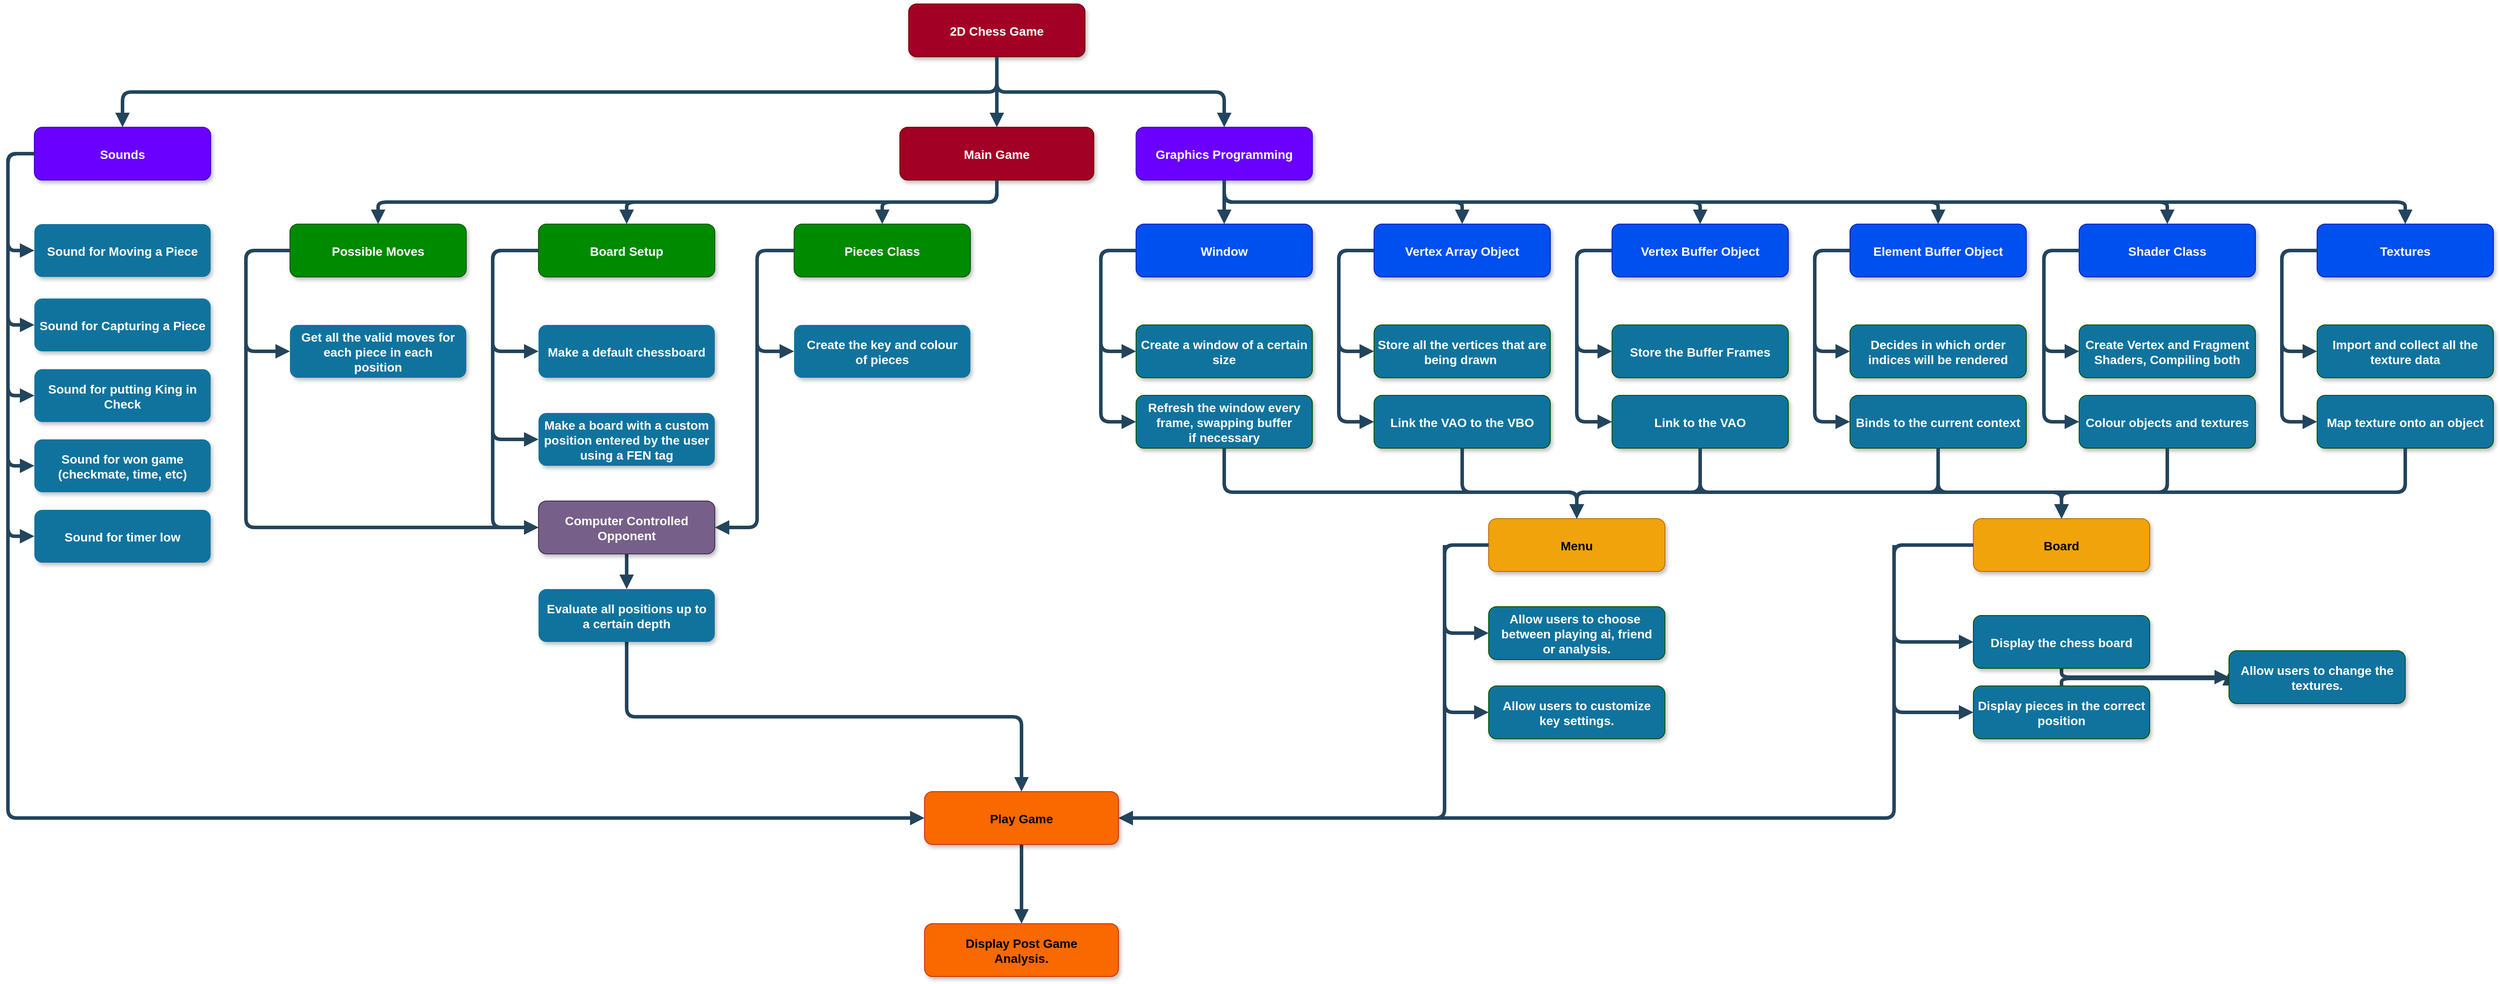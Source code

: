 <mxfile version="16.6.4" type="device"><diagram name="Page-1" id="97916047-d0de-89f5-080d-49f4d83e522f"><mxGraphModel dx="5308.5" dy="1905" grid="1" gridSize="10" guides="1" tooltips="1" connect="1" arrows="1" fold="1" page="1" pageScale="1.5" pageWidth="1169" pageHeight="827" background="none" math="0" shadow="0"><root><mxCell id="0"/><mxCell id="1" parent="0"/><mxCell id="rPbIhleCpRq6x4Zm1Joe-149" style="edgeStyle=elbowEdgeStyle;shape=connector;rounded=1;orthogonalLoop=1;jettySize=auto;elbow=vertical;html=1;entryX=0.5;entryY=0;entryDx=0;entryDy=0;labelBackgroundColor=default;fontFamily=Helvetica;fontSize=11;fontColor=default;endArrow=block;endFill=1;strokeColor=#23445D;strokeWidth=4;" edge="1" parent="1" source="2" target="rPbIhleCpRq6x4Zm1Joe-148"><mxGeometry relative="1" as="geometry"/></mxCell><mxCell id="2" value="2D Chess Game" style="rounded=1;fillColor=#a20025;strokeColor=#6F0000;shadow=1;fontStyle=1;fontSize=14;fontColor=#ffffff;" parent="1" vertex="1"><mxGeometry x="672" y="205.5" width="200" height="60" as="geometry"/></mxCell><mxCell id="3" value="Main Game" style="rounded=1;fillColor=#a20025;strokeColor=#6F0000;shadow=1;fontStyle=1;fontColor=#ffffff;fontSize=14;" parent="1" vertex="1"><mxGeometry x="662" y="345.5" width="220" height="60" as="geometry"/></mxCell><mxCell id="rPbIhleCpRq6x4Zm1Joe-143" style="edgeStyle=elbowEdgeStyle;shape=connector;rounded=1;orthogonalLoop=1;jettySize=auto;elbow=vertical;html=1;entryX=0;entryY=0.5;entryDx=0;entryDy=0;labelBackgroundColor=default;fontFamily=Helvetica;fontSize=11;fontColor=default;endArrow=block;endFill=1;strokeColor=#23445D;strokeWidth=4;" edge="1" parent="1" source="4" target="rPbIhleCpRq6x4Zm1Joe-142"><mxGeometry relative="1" as="geometry"><Array as="points"><mxPoint x="200" y="650"/></Array></mxGeometry></mxCell><mxCell id="4" value="Board Setup" style="rounded=1;fillColor=#008a00;strokeColor=#005700;shadow=1;fontStyle=1;fontColor=#ffffff;fontSize=14;" parent="1" vertex="1"><mxGeometry x="252" y="455.5" width="200" height="60" as="geometry"/></mxCell><mxCell id="5" value="Pieces Class" style="rounded=1;fillColor=#008a00;strokeColor=#005700;shadow=1;fontStyle=1;fontColor=#ffffff;fontSize=14;" parent="1" vertex="1"><mxGeometry x="542" y="455.5" width="200" height="60" as="geometry"/></mxCell><mxCell id="rPbIhleCpRq6x4Zm1Joe-144" style="edgeStyle=elbowEdgeStyle;shape=connector;rounded=1;orthogonalLoop=1;jettySize=auto;elbow=vertical;html=1;entryX=0;entryY=0.5;entryDx=0;entryDy=0;labelBackgroundColor=default;fontFamily=Helvetica;fontSize=11;fontColor=default;endArrow=block;endFill=1;strokeColor=#23445D;strokeWidth=4;" edge="1" parent="1" source="6" target="rPbIhleCpRq6x4Zm1Joe-142"><mxGeometry relative="1" as="geometry"><Array as="points"><mxPoint x="-80" y="658"/></Array></mxGeometry></mxCell><mxCell id="6" value="Possible Moves" style="rounded=1;fillColor=#008a00;strokeColor=#005700;shadow=1;fontStyle=1;fontColor=#ffffff;fontSize=14;" parent="1" vertex="1"><mxGeometry x="-30" y="455.5" width="200" height="60" as="geometry"/></mxCell><mxCell id="29" value="" style="edgeStyle=elbowEdgeStyle;elbow=vertical;strokeWidth=4;endArrow=block;endFill=1;fontStyle=1;strokeColor=#23445D;" parent="1" source="2" target="3" edge="1"><mxGeometry x="22" y="165.5" width="100" height="100" as="geometry"><mxPoint x="22" y="265.5" as="sourcePoint"/><mxPoint x="122" y="165.5" as="targetPoint"/></mxGeometry></mxCell><mxCell id="30" value="" style="edgeStyle=elbowEdgeStyle;elbow=vertical;strokeWidth=4;endArrow=block;endFill=1;fontStyle=1;strokeColor=#23445D;" parent="1" source="3" target="5" edge="1"><mxGeometry x="22" y="165.5" width="100" height="100" as="geometry"><mxPoint x="22" y="265.5" as="sourcePoint"/><mxPoint x="122" y="165.5" as="targetPoint"/></mxGeometry></mxCell><mxCell id="31" value="" style="edgeStyle=elbowEdgeStyle;elbow=vertical;strokeWidth=4;endArrow=block;endFill=1;fontStyle=1;strokeColor=#23445D;" parent="1" source="3" target="4" edge="1"><mxGeometry x="22" y="165.5" width="100" height="100" as="geometry"><mxPoint x="22" y="265.5" as="sourcePoint"/><mxPoint x="122" y="165.5" as="targetPoint"/></mxGeometry></mxCell><mxCell id="32" value="" style="edgeStyle=elbowEdgeStyle;elbow=vertical;strokeWidth=4;endArrow=block;endFill=1;fontStyle=1;strokeColor=#23445D;" parent="1" source="3" target="6" edge="1"><mxGeometry x="22" y="165.5" width="100" height="100" as="geometry"><mxPoint x="22" y="265.5" as="sourcePoint"/><mxPoint x="122" y="165.5" as="targetPoint"/></mxGeometry></mxCell><mxCell id="rPbIhleCpRq6x4Zm1Joe-61" value="Make a default chessboard" style="rounded=1;fillColor=#10739E;strokeColor=none;shadow=1;gradientColor=none;fontStyle=1;fontColor=#FFFFFF;fontSize=14;" vertex="1" parent="1"><mxGeometry x="252" y="570" width="200" height="60" as="geometry"/></mxCell><mxCell id="rPbIhleCpRq6x4Zm1Joe-62" value="" style="edgeStyle=elbowEdgeStyle;elbow=vertical;strokeWidth=4;endArrow=block;endFill=1;fontStyle=1;strokeColor=#23445D;exitX=0;exitY=0.5;exitDx=0;exitDy=0;entryX=0;entryY=0.5;entryDx=0;entryDy=0;" edge="1" parent="1" source="4" target="rPbIhleCpRq6x4Zm1Joe-61"><mxGeometry x="-18" y="175.5" width="100" height="100" as="geometry"><mxPoint x="262" y="495.5" as="sourcePoint"/><mxPoint x="262" y="620" as="targetPoint"/><Array as="points"><mxPoint x="200" y="582.5"/></Array></mxGeometry></mxCell><mxCell id="rPbIhleCpRq6x4Zm1Joe-63" value="Make a board with a custom&#10;position entered by the user&#10;using a FEN tag" style="rounded=1;fillColor=#10739E;strokeColor=none;shadow=1;gradientColor=none;fontStyle=1;fontColor=#FFFFFF;fontSize=14;" vertex="1" parent="1"><mxGeometry x="252" y="670" width="200" height="60" as="geometry"/></mxCell><mxCell id="rPbIhleCpRq6x4Zm1Joe-65" value="" style="edgeStyle=elbowEdgeStyle;elbow=vertical;strokeWidth=4;endArrow=block;endFill=1;fontStyle=1;strokeColor=#23445D;exitX=0;exitY=0.5;exitDx=0;exitDy=0;entryX=0;entryY=0.5;entryDx=0;entryDy=0;" edge="1" parent="1" source="4" target="rPbIhleCpRq6x4Zm1Joe-63"><mxGeometry x="-230" y="260" width="100" height="100" as="geometry"><mxPoint x="40" y="570" as="sourcePoint"/><mxPoint x="40" y="774.5" as="targetPoint"/><Array as="points"><mxPoint x="200" y="632.5"/></Array></mxGeometry></mxCell><mxCell id="rPbIhleCpRq6x4Zm1Joe-66" value="Create the key and colour&#10;of pieces" style="rounded=1;fillColor=#10739E;strokeColor=none;shadow=1;gradientColor=none;fontStyle=1;fontColor=#FFFFFF;fontSize=14;" vertex="1" parent="1"><mxGeometry x="542" y="570" width="200" height="60" as="geometry"/></mxCell><mxCell id="rPbIhleCpRq6x4Zm1Joe-67" value="" style="edgeStyle=elbowEdgeStyle;elbow=vertical;strokeWidth=4;endArrow=block;endFill=1;fontStyle=1;strokeColor=#23445D;exitX=0;exitY=0.5;exitDx=0;exitDy=0;entryX=0;entryY=0.5;entryDx=0;entryDy=0;" edge="1" parent="1" source="5" target="rPbIhleCpRq6x4Zm1Joe-66"><mxGeometry x="-170" y="270" width="100" height="100" as="geometry"><mxPoint x="312" y="495.5" as="sourcePoint"/><mxPoint x="312" y="770" as="targetPoint"/><Array as="points"><mxPoint x="500" y="530"/></Array></mxGeometry></mxCell><mxCell id="rPbIhleCpRq6x4Zm1Joe-70" value="Get all the valid moves for&#10;each piece in each&#10;position" style="rounded=1;fillColor=#10739E;strokeColor=none;shadow=1;gradientColor=none;fontStyle=1;fontColor=#FFFFFF;fontSize=14;" vertex="1" parent="1"><mxGeometry x="-30" y="570" width="200" height="60" as="geometry"/></mxCell><mxCell id="rPbIhleCpRq6x4Zm1Joe-71" value="" style="edgeStyle=elbowEdgeStyle;elbow=vertical;strokeWidth=4;endArrow=block;endFill=1;fontStyle=1;strokeColor=#23445D;exitX=0;exitY=0.5;exitDx=0;exitDy=0;entryX=0;entryY=0.5;entryDx=0;entryDy=0;" edge="1" parent="1" source="6" target="rPbIhleCpRq6x4Zm1Joe-70"><mxGeometry x="-220" y="270" width="100" height="100" as="geometry"><mxPoint x="262" y="495.5" as="sourcePoint"/><mxPoint x="262" y="770" as="targetPoint"/><Array as="points"><mxPoint x="-80" y="540"/></Array></mxGeometry></mxCell><mxCell id="rPbIhleCpRq6x4Zm1Joe-75" value="Graphics Programming" style="rounded=1;fillColor=#6a00ff;strokeColor=#3700CC;shadow=1;fontStyle=1;fontColor=#ffffff;fontSize=14;" vertex="1" parent="1"><mxGeometry x="930" y="345.5" width="200" height="60" as="geometry"/></mxCell><mxCell id="rPbIhleCpRq6x4Zm1Joe-76" value="" style="edgeStyle=elbowEdgeStyle;elbow=vertical;strokeWidth=4;endArrow=block;endFill=1;fontStyle=1;strokeColor=#23445D;exitX=0.5;exitY=1;exitDx=0;exitDy=0;entryX=0.5;entryY=0;entryDx=0;entryDy=0;" edge="1" parent="1" source="2" target="rPbIhleCpRq6x4Zm1Joe-75"><mxGeometry x="32" y="175.5" width="100" height="100" as="geometry"><mxPoint x="770" y="270" as="sourcePoint"/><mxPoint x="782" y="355.5" as="targetPoint"/></mxGeometry></mxCell><mxCell id="rPbIhleCpRq6x4Zm1Joe-78" value="Window" style="rounded=1;fillColor=#0050ef;strokeColor=#001DBC;shadow=1;fontStyle=1;fontColor=#ffffff;fontSize=14;" vertex="1" parent="1"><mxGeometry x="930" y="455.5" width="200" height="60" as="geometry"/></mxCell><mxCell id="rPbIhleCpRq6x4Zm1Joe-79" value="" style="edgeStyle=elbowEdgeStyle;elbow=vertical;strokeWidth=4;endArrow=block;endFill=1;fontStyle=1;strokeColor=#23445D;exitX=0.5;exitY=1;exitDx=0;exitDy=0;entryX=0.5;entryY=0;entryDx=0;entryDy=0;" edge="1" parent="1" source="rPbIhleCpRq6x4Zm1Joe-75" target="rPbIhleCpRq6x4Zm1Joe-78"><mxGeometry x="32" y="175.5" width="100" height="100" as="geometry"><mxPoint x="782" y="415.5" as="sourcePoint"/><mxPoint x="80" y="465.5" as="targetPoint"/></mxGeometry></mxCell><mxCell id="rPbIhleCpRq6x4Zm1Joe-80" value="Create a window of a certain&#10;size" style="rounded=1;fillColor=#10739E;strokeColor=#005700;shadow=1;fontStyle=1;fontColor=#ffffff;fontSize=14;" vertex="1" parent="1"><mxGeometry x="930" y="570" width="200" height="60" as="geometry"/></mxCell><mxCell id="rPbIhleCpRq6x4Zm1Joe-81" value="Refresh the window every&#10;frame, swapping buffer&#10;if necessary" style="rounded=1;fillColor=#10739E;strokeColor=#005700;shadow=1;fontStyle=1;fontColor=#ffffff;fontSize=14;" vertex="1" parent="1"><mxGeometry x="930" y="650" width="200" height="60" as="geometry"/></mxCell><mxCell id="rPbIhleCpRq6x4Zm1Joe-82" value="" style="edgeStyle=elbowEdgeStyle;elbow=vertical;strokeWidth=4;endArrow=block;endFill=1;fontStyle=1;strokeColor=#23445D;exitX=0;exitY=0.5;exitDx=0;exitDy=0;entryX=0;entryY=0.5;entryDx=0;entryDy=0;" edge="1" parent="1" source="rPbIhleCpRq6x4Zm1Joe-78" target="rPbIhleCpRq6x4Zm1Joe-80"><mxGeometry x="42" y="185.5" width="100" height="100" as="geometry"><mxPoint x="1040" y="415.5" as="sourcePoint"/><mxPoint x="1040" y="465.5" as="targetPoint"/><Array as="points"><mxPoint x="890" y="550"/></Array></mxGeometry></mxCell><mxCell id="rPbIhleCpRq6x4Zm1Joe-83" value="" style="edgeStyle=elbowEdgeStyle;elbow=vertical;strokeWidth=4;endArrow=block;endFill=1;fontStyle=1;strokeColor=#23445D;exitX=0;exitY=0.5;exitDx=0;exitDy=0;entryX=0;entryY=0.5;entryDx=0;entryDy=0;" edge="1" parent="1" source="rPbIhleCpRq6x4Zm1Joe-78" target="rPbIhleCpRq6x4Zm1Joe-81"><mxGeometry x="52" y="195.5" width="100" height="100" as="geometry"><mxPoint x="940" y="495.5" as="sourcePoint"/><mxPoint x="940" y="610" as="targetPoint"/><Array as="points"><mxPoint x="890" y="580"/></Array></mxGeometry></mxCell><mxCell id="rPbIhleCpRq6x4Zm1Joe-86" value="Vertex Array Object" style="rounded=1;fillColor=#0050ef;strokeColor=#001DBC;shadow=1;fontStyle=1;fontColor=#ffffff;fontSize=14;" vertex="1" parent="1"><mxGeometry x="1200" y="455.5" width="200" height="60" as="geometry"/></mxCell><mxCell id="rPbIhleCpRq6x4Zm1Joe-87" value="" style="edgeStyle=elbowEdgeStyle;elbow=vertical;strokeWidth=4;endArrow=block;endFill=1;fontStyle=1;strokeColor=#23445D;exitX=0.5;exitY=1;exitDx=0;exitDy=0;entryX=0.5;entryY=0;entryDx=0;entryDy=0;" edge="1" parent="1" source="rPbIhleCpRq6x4Zm1Joe-75" target="rPbIhleCpRq6x4Zm1Joe-86"><mxGeometry x="42" y="185.5" width="100" height="100" as="geometry"><mxPoint x="1040" y="415.5" as="sourcePoint"/><mxPoint x="1040" y="465.5" as="targetPoint"/></mxGeometry></mxCell><mxCell id="rPbIhleCpRq6x4Zm1Joe-88" value="Store all the vertices that are&#10;being drawn " style="rounded=1;fillColor=#10739E;strokeColor=#005700;shadow=1;fontStyle=1;fontColor=#ffffff;fontSize=14;" vertex="1" parent="1"><mxGeometry x="1200" y="570" width="200" height="60" as="geometry"/></mxCell><mxCell id="rPbIhleCpRq6x4Zm1Joe-89" value="" style="edgeStyle=elbowEdgeStyle;elbow=vertical;strokeWidth=4;endArrow=block;endFill=1;fontStyle=1;strokeColor=#23445D;exitX=0;exitY=0.5;exitDx=0;exitDy=0;entryX=0;entryY=0.5;entryDx=0;entryDy=0;" edge="1" parent="1" source="rPbIhleCpRq6x4Zm1Joe-86" target="rPbIhleCpRq6x4Zm1Joe-88"><mxGeometry x="82" y="205.5" width="100" height="100" as="geometry"><mxPoint x="960" y="495.5" as="sourcePoint"/><mxPoint x="960" y="690" as="targetPoint"/><Array as="points"><mxPoint x="1160" y="550"/></Array></mxGeometry></mxCell><mxCell id="rPbIhleCpRq6x4Zm1Joe-90" value="Link the VAO to the VBO" style="rounded=1;fillColor=#10739E;strokeColor=#005700;shadow=1;fontStyle=1;fontColor=#ffffff;fontSize=14;" vertex="1" parent="1"><mxGeometry x="1200" y="650" width="200" height="60" as="geometry"/></mxCell><mxCell id="rPbIhleCpRq6x4Zm1Joe-92" value="" style="edgeStyle=elbowEdgeStyle;elbow=vertical;strokeWidth=4;endArrow=block;endFill=1;fontStyle=1;strokeColor=#23445D;exitX=0;exitY=0.5;exitDx=0;exitDy=0;entryX=0;entryY=0.5;entryDx=0;entryDy=0;" edge="1" parent="1" source="rPbIhleCpRq6x4Zm1Joe-86" target="rPbIhleCpRq6x4Zm1Joe-90"><mxGeometry x="92" y="215.5" width="100" height="100" as="geometry"><mxPoint x="1210" y="495.5" as="sourcePoint"/><mxPoint x="1210" y="610" as="targetPoint"/><Array as="points"><mxPoint x="1160" y="580"/></Array></mxGeometry></mxCell><mxCell id="rPbIhleCpRq6x4Zm1Joe-93" value="Vertex Buffer Object" style="rounded=1;fillColor=#0050ef;strokeColor=#001DBC;shadow=1;fontStyle=1;fontColor=#ffffff;fontSize=14;" vertex="1" parent="1"><mxGeometry x="1470" y="455.5" width="200" height="60" as="geometry"/></mxCell><mxCell id="rPbIhleCpRq6x4Zm1Joe-94" value="Store the Buffer Frames" style="rounded=1;fillColor=#10739E;strokeColor=#005700;shadow=1;fontStyle=1;fontColor=#ffffff;fontSize=14;" vertex="1" parent="1"><mxGeometry x="1470" y="570" width="200" height="60" as="geometry"/></mxCell><mxCell id="rPbIhleCpRq6x4Zm1Joe-95" value="" style="edgeStyle=elbowEdgeStyle;elbow=vertical;strokeWidth=4;endArrow=block;endFill=1;fontStyle=1;strokeColor=#23445D;exitX=0;exitY=0.5;exitDx=0;exitDy=0;entryX=0;entryY=0.5;entryDx=0;entryDy=0;" edge="1" parent="1" source="rPbIhleCpRq6x4Zm1Joe-93" target="rPbIhleCpRq6x4Zm1Joe-94"><mxGeometry x="352" y="205.5" width="100" height="100" as="geometry"><mxPoint x="1230" y="495.5" as="sourcePoint"/><mxPoint x="1230" y="690" as="targetPoint"/><Array as="points"><mxPoint x="1430" y="550"/></Array></mxGeometry></mxCell><mxCell id="rPbIhleCpRq6x4Zm1Joe-96" value="Link to the VAO" style="rounded=1;fillColor=#10739E;strokeColor=#005700;shadow=1;fontStyle=1;fontColor=#ffffff;fontSize=14;" vertex="1" parent="1"><mxGeometry x="1470" y="650" width="200" height="60" as="geometry"/></mxCell><mxCell id="rPbIhleCpRq6x4Zm1Joe-97" value="" style="edgeStyle=elbowEdgeStyle;elbow=vertical;strokeWidth=4;endArrow=block;endFill=1;fontStyle=1;strokeColor=#23445D;exitX=0;exitY=0.5;exitDx=0;exitDy=0;entryX=0;entryY=0.5;entryDx=0;entryDy=0;" edge="1" parent="1" source="rPbIhleCpRq6x4Zm1Joe-93" target="rPbIhleCpRq6x4Zm1Joe-96"><mxGeometry x="362" y="215.5" width="100" height="100" as="geometry"><mxPoint x="1480" y="495.5" as="sourcePoint"/><mxPoint x="1480" y="610" as="targetPoint"/><Array as="points"><mxPoint x="1430" y="580"/></Array></mxGeometry></mxCell><mxCell id="rPbIhleCpRq6x4Zm1Joe-98" value="" style="edgeStyle=elbowEdgeStyle;elbow=vertical;strokeWidth=4;endArrow=block;endFill=1;fontStyle=1;strokeColor=#23445D;exitX=0.5;exitY=1;exitDx=0;exitDy=0;entryX=0.5;entryY=0;entryDx=0;entryDy=0;" edge="1" parent="1" source="rPbIhleCpRq6x4Zm1Joe-75" target="rPbIhleCpRq6x4Zm1Joe-93"><mxGeometry x="52" y="195.5" width="100" height="100" as="geometry"><mxPoint x="1040" y="415.5" as="sourcePoint"/><mxPoint x="1310" y="465.5" as="targetPoint"/></mxGeometry></mxCell><mxCell id="rPbIhleCpRq6x4Zm1Joe-99" value="Element Buffer Object" style="rounded=1;fillColor=#0050ef;strokeColor=#001DBC;shadow=1;fontStyle=1;fontColor=#ffffff;fontSize=14;" vertex="1" parent="1"><mxGeometry x="1740" y="455.5" width="200" height="60" as="geometry"/></mxCell><mxCell id="rPbIhleCpRq6x4Zm1Joe-100" value="Decides in which order&#10;indices will be rendered" style="rounded=1;fillColor=#10739E;strokeColor=#005700;shadow=1;fontStyle=1;fontColor=#ffffff;fontSize=14;" vertex="1" parent="1"><mxGeometry x="1740" y="570" width="200" height="60" as="geometry"/></mxCell><mxCell id="rPbIhleCpRq6x4Zm1Joe-101" value="" style="edgeStyle=elbowEdgeStyle;elbow=vertical;strokeWidth=4;endArrow=block;endFill=1;fontStyle=1;strokeColor=#23445D;exitX=0;exitY=0.5;exitDx=0;exitDy=0;entryX=0;entryY=0.5;entryDx=0;entryDy=0;" edge="1" parent="1" source="rPbIhleCpRq6x4Zm1Joe-99" target="rPbIhleCpRq6x4Zm1Joe-100"><mxGeometry x="622" y="205.5" width="100" height="100" as="geometry"><mxPoint x="1500" y="495.5" as="sourcePoint"/><mxPoint x="1500" y="690" as="targetPoint"/><Array as="points"><mxPoint x="1700" y="550"/></Array></mxGeometry></mxCell><mxCell id="rPbIhleCpRq6x4Zm1Joe-102" value="Binds to the current context" style="rounded=1;fillColor=#10739E;strokeColor=#005700;shadow=1;fontStyle=1;fontColor=#ffffff;fontSize=14;" vertex="1" parent="1"><mxGeometry x="1740" y="650" width="200" height="60" as="geometry"/></mxCell><mxCell id="rPbIhleCpRq6x4Zm1Joe-103" value="" style="edgeStyle=elbowEdgeStyle;elbow=vertical;strokeWidth=4;endArrow=block;endFill=1;fontStyle=1;strokeColor=#23445D;exitX=0;exitY=0.5;exitDx=0;exitDy=0;entryX=0;entryY=0.5;entryDx=0;entryDy=0;" edge="1" parent="1" source="rPbIhleCpRq6x4Zm1Joe-99" target="rPbIhleCpRq6x4Zm1Joe-102"><mxGeometry x="632" y="215.5" width="100" height="100" as="geometry"><mxPoint x="1750" y="495.5" as="sourcePoint"/><mxPoint x="1750" y="610" as="targetPoint"/><Array as="points"><mxPoint x="1700" y="580"/></Array></mxGeometry></mxCell><mxCell id="rPbIhleCpRq6x4Zm1Joe-104" value="" style="edgeStyle=elbowEdgeStyle;elbow=vertical;strokeWidth=4;endArrow=block;endFill=1;fontStyle=1;strokeColor=#23445D;exitX=0.5;exitY=1;exitDx=0;exitDy=0;entryX=0.5;entryY=0;entryDx=0;entryDy=0;" edge="1" parent="1" source="rPbIhleCpRq6x4Zm1Joe-75" target="rPbIhleCpRq6x4Zm1Joe-99"><mxGeometry x="62" y="205.5" width="100" height="100" as="geometry"><mxPoint x="1040" y="415.5" as="sourcePoint"/><mxPoint x="1580" y="465.5" as="targetPoint"/></mxGeometry></mxCell><mxCell id="rPbIhleCpRq6x4Zm1Joe-105" value="Shader Class" style="rounded=1;fillColor=#0050ef;strokeColor=#001DBC;shadow=1;fontStyle=1;fontColor=#ffffff;fontSize=14;" vertex="1" parent="1"><mxGeometry x="2000" y="455.5" width="200" height="60" as="geometry"/></mxCell><mxCell id="rPbIhleCpRq6x4Zm1Joe-106" value="Create Vertex and Fragment&#10;Shaders, Compiling both" style="rounded=1;fillColor=#10739E;strokeColor=#005700;shadow=1;fontStyle=1;fontColor=#ffffff;fontSize=14;" vertex="1" parent="1"><mxGeometry x="2000" y="570" width="200" height="60" as="geometry"/></mxCell><mxCell id="rPbIhleCpRq6x4Zm1Joe-107" value="" style="edgeStyle=elbowEdgeStyle;elbow=vertical;strokeWidth=4;endArrow=block;endFill=1;fontStyle=1;strokeColor=#23445D;exitX=0;exitY=0.5;exitDx=0;exitDy=0;entryX=0;entryY=0.5;entryDx=0;entryDy=0;" edge="1" parent="1" source="rPbIhleCpRq6x4Zm1Joe-105" target="rPbIhleCpRq6x4Zm1Joe-106"><mxGeometry x="882" y="205.5" width="100" height="100" as="geometry"><mxPoint x="1760" y="495.5" as="sourcePoint"/><mxPoint x="1760" y="690" as="targetPoint"/><Array as="points"><mxPoint x="1960" y="550"/></Array></mxGeometry></mxCell><mxCell id="rPbIhleCpRq6x4Zm1Joe-108" value="Colour objects and textures" style="rounded=1;fillColor=#10739E;strokeColor=#005700;shadow=1;fontStyle=1;fontColor=#ffffff;fontSize=14;" vertex="1" parent="1"><mxGeometry x="2000" y="650" width="200" height="60" as="geometry"/></mxCell><mxCell id="rPbIhleCpRq6x4Zm1Joe-109" value="" style="edgeStyle=elbowEdgeStyle;elbow=vertical;strokeWidth=4;endArrow=block;endFill=1;fontStyle=1;strokeColor=#23445D;exitX=0;exitY=0.5;exitDx=0;exitDy=0;entryX=0;entryY=0.5;entryDx=0;entryDy=0;" edge="1" parent="1" source="rPbIhleCpRq6x4Zm1Joe-105" target="rPbIhleCpRq6x4Zm1Joe-108"><mxGeometry x="892" y="215.5" width="100" height="100" as="geometry"><mxPoint x="2010" y="495.5" as="sourcePoint"/><mxPoint x="2010" y="610" as="targetPoint"/><Array as="points"><mxPoint x="1960" y="580"/></Array></mxGeometry></mxCell><mxCell id="rPbIhleCpRq6x4Zm1Joe-110" value="" style="edgeStyle=elbowEdgeStyle;elbow=vertical;strokeWidth=4;endArrow=block;endFill=1;fontStyle=1;strokeColor=#23445D;exitX=0.5;exitY=1;exitDx=0;exitDy=0;entryX=0.5;entryY=0;entryDx=0;entryDy=0;" edge="1" parent="1" source="rPbIhleCpRq6x4Zm1Joe-75" target="rPbIhleCpRq6x4Zm1Joe-105"><mxGeometry x="72" y="215.5" width="100" height="100" as="geometry"><mxPoint x="1040" y="415.5" as="sourcePoint"/><mxPoint x="1850" y="465.5" as="targetPoint"/></mxGeometry></mxCell><mxCell id="rPbIhleCpRq6x4Zm1Joe-111" value="Textures" style="rounded=1;fillColor=#0050ef;strokeColor=#001DBC;shadow=1;fontStyle=1;fontColor=#ffffff;fontSize=14;" vertex="1" parent="1"><mxGeometry x="2270" y="455.5" width="200" height="60" as="geometry"/></mxCell><mxCell id="rPbIhleCpRq6x4Zm1Joe-112" value="Import and collect all the&#10;texture data" style="rounded=1;fillColor=#10739E;strokeColor=#005700;shadow=1;fontStyle=1;fontColor=#ffffff;fontSize=14;" vertex="1" parent="1"><mxGeometry x="2270" y="570" width="200" height="60" as="geometry"/></mxCell><mxCell id="rPbIhleCpRq6x4Zm1Joe-113" value="" style="edgeStyle=elbowEdgeStyle;elbow=vertical;strokeWidth=4;endArrow=block;endFill=1;fontStyle=1;strokeColor=#23445D;exitX=0;exitY=0.5;exitDx=0;exitDy=0;entryX=0;entryY=0.5;entryDx=0;entryDy=0;" edge="1" parent="1" source="rPbIhleCpRq6x4Zm1Joe-111" target="rPbIhleCpRq6x4Zm1Joe-112"><mxGeometry x="1152" y="205.5" width="100" height="100" as="geometry"><mxPoint x="2030" y="495.5" as="sourcePoint"/><mxPoint x="2030" y="690" as="targetPoint"/><Array as="points"><mxPoint x="2230" y="550"/></Array></mxGeometry></mxCell><mxCell id="rPbIhleCpRq6x4Zm1Joe-114" value="Map texture onto an object" style="rounded=1;fillColor=#10739E;strokeColor=#005700;shadow=1;fontStyle=1;fontColor=#ffffff;fontSize=14;" vertex="1" parent="1"><mxGeometry x="2270" y="650" width="200" height="60" as="geometry"/></mxCell><mxCell id="rPbIhleCpRq6x4Zm1Joe-115" value="" style="edgeStyle=elbowEdgeStyle;elbow=vertical;strokeWidth=4;endArrow=block;endFill=1;fontStyle=1;strokeColor=#23445D;exitX=0;exitY=0.5;exitDx=0;exitDy=0;entryX=0;entryY=0.5;entryDx=0;entryDy=0;" edge="1" parent="1" source="rPbIhleCpRq6x4Zm1Joe-111" target="rPbIhleCpRq6x4Zm1Joe-114"><mxGeometry x="1162" y="215.5" width="100" height="100" as="geometry"><mxPoint x="2280" y="495.5" as="sourcePoint"/><mxPoint x="2280" y="610" as="targetPoint"/><Array as="points"><mxPoint x="2230" y="580"/></Array></mxGeometry></mxCell><mxCell id="rPbIhleCpRq6x4Zm1Joe-116" value="" style="edgeStyle=elbowEdgeStyle;elbow=vertical;strokeWidth=4;endArrow=block;endFill=1;fontStyle=1;strokeColor=#23445D;exitX=0.5;exitY=1;exitDx=0;exitDy=0;entryX=0.5;entryY=0;entryDx=0;entryDy=0;" edge="1" parent="1" source="rPbIhleCpRq6x4Zm1Joe-75" target="rPbIhleCpRq6x4Zm1Joe-111"><mxGeometry x="82" y="225.5" width="100" height="100" as="geometry"><mxPoint x="1040" y="415.5" as="sourcePoint"/><mxPoint x="2110" y="465.5" as="targetPoint"/></mxGeometry></mxCell><mxCell id="rPbIhleCpRq6x4Zm1Joe-168" style="edgeStyle=elbowEdgeStyle;shape=connector;rounded=1;orthogonalLoop=1;jettySize=auto;elbow=vertical;html=1;entryX=0;entryY=0.5;entryDx=0;entryDy=0;labelBackgroundColor=default;fontFamily=Helvetica;fontSize=11;fontColor=default;endArrow=block;endFill=1;strokeColor=#23445D;strokeWidth=4;exitX=0;exitY=0.5;exitDx=0;exitDy=0;" edge="1" parent="1" source="rPbIhleCpRq6x4Zm1Joe-117" target="rPbIhleCpRq6x4Zm1Joe-167"><mxGeometry relative="1" as="geometry"><Array as="points"><mxPoint x="1280" y="860"/></Array></mxGeometry></mxCell><mxCell id="rPbIhleCpRq6x4Zm1Joe-174" style="edgeStyle=elbowEdgeStyle;shape=connector;rounded=1;orthogonalLoop=1;jettySize=auto;elbow=vertical;html=1;entryX=1;entryY=0.5;entryDx=0;entryDy=0;labelBackgroundColor=default;fontFamily=Helvetica;fontSize=11;fontColor=default;endArrow=block;endFill=1;strokeColor=#23445D;strokeWidth=4;" edge="1" parent="1" target="rPbIhleCpRq6x4Zm1Joe-171"><mxGeometry relative="1" as="geometry"><mxPoint x="1280" y="820" as="sourcePoint"/><Array as="points"><mxPoint x="1100" y="1130"/><mxPoint x="990" y="950"/><mxPoint x="1290" y="820"/><mxPoint x="1310" y="1130"/><mxPoint x="1130" y="1130"/></Array></mxGeometry></mxCell><mxCell id="rPbIhleCpRq6x4Zm1Joe-117" value="Menu" style="rounded=1;fillColor=#f0a30a;strokeColor=#BD7000;shadow=1;fontStyle=1;fontColor=#000000;fontSize=14;" vertex="1" parent="1"><mxGeometry x="1330" y="790" width="200" height="60" as="geometry"/></mxCell><mxCell id="rPbIhleCpRq6x4Zm1Joe-175" style="edgeStyle=elbowEdgeStyle;shape=connector;rounded=1;orthogonalLoop=1;jettySize=auto;elbow=vertical;html=1;entryX=1;entryY=0.5;entryDx=0;entryDy=0;labelBackgroundColor=default;fontFamily=Helvetica;fontSize=11;fontColor=default;endArrow=block;endFill=1;strokeColor=#23445D;strokeWidth=4;" edge="1" parent="1" target="rPbIhleCpRq6x4Zm1Joe-171"><mxGeometry relative="1" as="geometry"><mxPoint x="1790" y="820" as="sourcePoint"/><Array as="points"><mxPoint x="1420" y="1130"/></Array></mxGeometry></mxCell><mxCell id="rPbIhleCpRq6x4Zm1Joe-118" value="Board" style="rounded=1;fillColor=#f0a30a;strokeColor=#BD7000;shadow=1;fontStyle=1;fontColor=#000000;fontSize=14;" vertex="1" parent="1"><mxGeometry x="1880" y="790" width="200" height="60" as="geometry"/></mxCell><mxCell id="rPbIhleCpRq6x4Zm1Joe-119" value="" style="edgeStyle=elbowEdgeStyle;elbow=vertical;strokeWidth=4;endArrow=block;endFill=1;fontStyle=1;strokeColor=#23445D;exitX=0.5;exitY=1;exitDx=0;exitDy=0;entryX=0.5;entryY=0;entryDx=0;entryDy=0;" edge="1" parent="1" source="rPbIhleCpRq6x4Zm1Joe-81" target="rPbIhleCpRq6x4Zm1Joe-117"><mxGeometry x="612" y="510" width="100" height="100" as="geometry"><mxPoint x="1720" y="780" as="sourcePoint"/><mxPoint x="1720" y="974.5" as="targetPoint"/><Array as="points"><mxPoint x="1390" y="760"/></Array></mxGeometry></mxCell><mxCell id="rPbIhleCpRq6x4Zm1Joe-120" value="" style="edgeStyle=elbowEdgeStyle;elbow=vertical;strokeWidth=4;endArrow=block;endFill=1;fontStyle=1;strokeColor=#23445D;exitX=0.5;exitY=1;exitDx=0;exitDy=0;entryX=0.5;entryY=0;entryDx=0;entryDy=0;" edge="1" parent="1" source="rPbIhleCpRq6x4Zm1Joe-90" target="rPbIhleCpRq6x4Zm1Joe-117"><mxGeometry x="622" y="520" width="100" height="100" as="geometry"><mxPoint x="1040" y="720" as="sourcePoint"/><mxPoint x="1440" y="800" as="targetPoint"/><Array as="points"><mxPoint x="1370" y="760"/></Array></mxGeometry></mxCell><mxCell id="rPbIhleCpRq6x4Zm1Joe-121" value="" style="edgeStyle=elbowEdgeStyle;elbow=vertical;strokeWidth=4;endArrow=block;endFill=1;fontStyle=1;strokeColor=#23445D;exitX=0.5;exitY=1;exitDx=0;exitDy=0;entryX=0.5;entryY=0;entryDx=0;entryDy=0;" edge="1" parent="1" source="rPbIhleCpRq6x4Zm1Joe-96" target="rPbIhleCpRq6x4Zm1Joe-117"><mxGeometry x="632" y="530" width="100" height="100" as="geometry"><mxPoint x="1310" y="720" as="sourcePoint"/><mxPoint x="1440" y="800" as="targetPoint"/><Array as="points"><mxPoint x="1500" y="760"/></Array></mxGeometry></mxCell><mxCell id="rPbIhleCpRq6x4Zm1Joe-122" value="" style="edgeStyle=elbowEdgeStyle;elbow=vertical;strokeWidth=4;endArrow=block;endFill=1;fontStyle=1;strokeColor=#23445D;exitX=0.5;exitY=1;exitDx=0;exitDy=0;entryX=0.5;entryY=0;entryDx=0;entryDy=0;" edge="1" parent="1" source="rPbIhleCpRq6x4Zm1Joe-102" target="rPbIhleCpRq6x4Zm1Joe-117"><mxGeometry x="642" y="540" width="100" height="100" as="geometry"><mxPoint x="1580" y="720" as="sourcePoint"/><mxPoint x="1440" y="800" as="targetPoint"/><Array as="points"><mxPoint x="1640" y="760"/></Array></mxGeometry></mxCell><mxCell id="rPbIhleCpRq6x4Zm1Joe-123" value="" style="edgeStyle=elbowEdgeStyle;elbow=vertical;strokeWidth=4;endArrow=block;endFill=1;fontStyle=1;strokeColor=#23445D;exitX=0.5;exitY=1;exitDx=0;exitDy=0;entryX=0.5;entryY=0;entryDx=0;entryDy=0;" edge="1" parent="1" source="rPbIhleCpRq6x4Zm1Joe-108" target="rPbIhleCpRq6x4Zm1Joe-117"><mxGeometry x="652" y="550" width="100" height="100" as="geometry"><mxPoint x="1850" y="720" as="sourcePoint"/><mxPoint x="1440" y="800" as="targetPoint"/><Array as="points"><mxPoint x="1770" y="760"/></Array></mxGeometry></mxCell><mxCell id="rPbIhleCpRq6x4Zm1Joe-124" value="" style="edgeStyle=elbowEdgeStyle;elbow=vertical;strokeWidth=4;endArrow=block;endFill=1;fontStyle=1;strokeColor=#23445D;exitX=0.5;exitY=1;exitDx=0;exitDy=0;entryX=0.5;entryY=0;entryDx=0;entryDy=0;" edge="1" parent="1" source="rPbIhleCpRq6x4Zm1Joe-114" target="rPbIhleCpRq6x4Zm1Joe-117"><mxGeometry x="662" y="560" width="100" height="100" as="geometry"><mxPoint x="2110" y="720" as="sourcePoint"/><mxPoint x="1440" y="800" as="targetPoint"/><Array as="points"><mxPoint x="1890" y="760"/></Array></mxGeometry></mxCell><mxCell id="rPbIhleCpRq6x4Zm1Joe-125" value="" style="edgeStyle=elbowEdgeStyle;elbow=vertical;strokeWidth=4;endArrow=block;endFill=1;fontStyle=1;strokeColor=#23445D;exitX=0.5;exitY=1;exitDx=0;exitDy=0;entryX=0.5;entryY=0;entryDx=0;entryDy=0;" edge="1" parent="1" source="rPbIhleCpRq6x4Zm1Joe-114" target="rPbIhleCpRq6x4Zm1Joe-118"><mxGeometry x="672" y="570" width="100" height="100" as="geometry"><mxPoint x="2380" y="720" as="sourcePoint"/><mxPoint x="1440" y="800" as="targetPoint"/><Array as="points"><mxPoint x="2170" y="760"/></Array></mxGeometry></mxCell><mxCell id="rPbIhleCpRq6x4Zm1Joe-126" value="" style="edgeStyle=elbowEdgeStyle;elbow=vertical;strokeWidth=4;endArrow=block;endFill=1;fontStyle=1;strokeColor=#23445D;exitX=0.5;exitY=1;exitDx=0;exitDy=0;entryX=0.5;entryY=0;entryDx=0;entryDy=0;" edge="1" parent="1" source="rPbIhleCpRq6x4Zm1Joe-108" target="rPbIhleCpRq6x4Zm1Joe-118"><mxGeometry x="682" y="580" width="100" height="100" as="geometry"><mxPoint x="2380" y="720" as="sourcePoint"/><mxPoint x="1990" y="800" as="targetPoint"/><Array as="points"><mxPoint x="2040" y="760"/></Array></mxGeometry></mxCell><mxCell id="rPbIhleCpRq6x4Zm1Joe-127" value="" style="edgeStyle=elbowEdgeStyle;elbow=vertical;strokeWidth=4;endArrow=block;endFill=1;fontStyle=1;strokeColor=#23445D;exitX=0.5;exitY=1;exitDx=0;exitDy=0;entryX=0.5;entryY=0;entryDx=0;entryDy=0;" edge="1" parent="1" source="rPbIhleCpRq6x4Zm1Joe-102" target="rPbIhleCpRq6x4Zm1Joe-118"><mxGeometry x="692" y="590" width="100" height="100" as="geometry"><mxPoint x="2110" y="720" as="sourcePoint"/><mxPoint x="1990" y="800" as="targetPoint"/><Array as="points"><mxPoint x="1910" y="760"/></Array></mxGeometry></mxCell><mxCell id="rPbIhleCpRq6x4Zm1Joe-128" value="" style="edgeStyle=elbowEdgeStyle;elbow=vertical;strokeWidth=4;endArrow=block;endFill=1;fontStyle=1;strokeColor=#23445D;exitX=0.5;exitY=1;exitDx=0;exitDy=0;entryX=0.5;entryY=0;entryDx=0;entryDy=0;" edge="1" parent="1" source="rPbIhleCpRq6x4Zm1Joe-96" target="rPbIhleCpRq6x4Zm1Joe-118"><mxGeometry x="702" y="600" width="100" height="100" as="geometry"><mxPoint x="1850" y="720" as="sourcePoint"/><mxPoint x="1990" y="800" as="targetPoint"/><Array as="points"><mxPoint x="1780" y="760"/></Array></mxGeometry></mxCell><mxCell id="rPbIhleCpRq6x4Zm1Joe-137" style="edgeStyle=elbowEdgeStyle;shape=connector;rounded=1;orthogonalLoop=1;jettySize=auto;elbow=vertical;html=1;exitX=0.5;exitY=1;exitDx=0;exitDy=0;entryX=0;entryY=0.5;entryDx=0;entryDy=0;labelBackgroundColor=default;fontFamily=Helvetica;fontSize=11;fontColor=default;endArrow=block;endFill=1;strokeColor=#23445D;strokeWidth=4;" edge="1" parent="1" source="rPbIhleCpRq6x4Zm1Joe-130" target="rPbIhleCpRq6x4Zm1Joe-135"><mxGeometry relative="1" as="geometry"><Array as="points"><mxPoint x="2110" y="970"/><mxPoint x="2110" y="930"/></Array></mxGeometry></mxCell><mxCell id="rPbIhleCpRq6x4Zm1Joe-130" value="Display the chess board" style="rounded=1;fillColor=#10739E;strokeColor=#005700;shadow=1;fontStyle=1;fontColor=#ffffff;fontSize=14;" vertex="1" parent="1"><mxGeometry x="1880" y="900" width="200" height="60" as="geometry"/></mxCell><mxCell id="rPbIhleCpRq6x4Zm1Joe-131" value="" style="edgeStyle=elbowEdgeStyle;elbow=vertical;strokeWidth=4;endArrow=block;endFill=1;fontStyle=1;strokeColor=#23445D;exitX=0;exitY=0.5;exitDx=0;exitDy=0;entryX=0;entryY=0.5;entryDx=0;entryDy=0;" edge="1" parent="1" source="rPbIhleCpRq6x4Zm1Joe-118" target="rPbIhleCpRq6x4Zm1Joe-130"><mxGeometry x="642" y="225.5" width="100" height="100" as="geometry"><mxPoint x="1750" y="495.5" as="sourcePoint"/><mxPoint x="1750" y="690" as="targetPoint"/><Array as="points"><mxPoint x="1790" y="900"/></Array></mxGeometry></mxCell><mxCell id="rPbIhleCpRq6x4Zm1Joe-132" value="" style="edgeStyle=elbowEdgeStyle;elbow=vertical;strokeWidth=4;endArrow=block;endFill=1;fontStyle=1;strokeColor=#23445D;exitX=0;exitY=0.5;exitDx=0;exitDy=0;entryX=0;entryY=0.5;entryDx=0;entryDy=0;" edge="1" parent="1" source="rPbIhleCpRq6x4Zm1Joe-118" target="rPbIhleCpRq6x4Zm1Joe-133"><mxGeometry x="652" y="235.5" width="100" height="100" as="geometry"><mxPoint x="1890" y="830" as="sourcePoint"/><mxPoint x="1890" y="940" as="targetPoint"/><Array as="points"><mxPoint x="1790" y="900"/></Array></mxGeometry></mxCell><mxCell id="rPbIhleCpRq6x4Zm1Joe-141" style="edgeStyle=elbowEdgeStyle;shape=connector;rounded=1;orthogonalLoop=1;jettySize=auto;elbow=vertical;html=1;exitX=0.5;exitY=0;exitDx=0;exitDy=0;entryX=0.003;entryY=0.383;entryDx=0;entryDy=0;entryPerimeter=0;labelBackgroundColor=default;fontFamily=Helvetica;fontSize=11;fontColor=default;endArrow=block;endFill=1;strokeColor=#23445D;strokeWidth=4;" edge="1" parent="1" source="rPbIhleCpRq6x4Zm1Joe-133" target="rPbIhleCpRq6x4Zm1Joe-135"><mxGeometry relative="1" as="geometry"/></mxCell><mxCell id="rPbIhleCpRq6x4Zm1Joe-133" value="Display pieces in the correct&#10;position" style="rounded=1;fillColor=#10739E;strokeColor=#005700;shadow=1;fontStyle=1;fontColor=#ffffff;fontSize=14;" vertex="1" parent="1"><mxGeometry x="1880" y="980" width="200" height="60" as="geometry"/></mxCell><mxCell id="rPbIhleCpRq6x4Zm1Joe-135" value="Allow users to change the&#10;textures." style="rounded=1;fillColor=#10739E;strokeColor=#005700;shadow=1;fontStyle=1;fontColor=#ffffff;fontSize=14;" vertex="1" parent="1"><mxGeometry x="2170" y="940" width="200" height="60" as="geometry"/></mxCell><mxCell id="rPbIhleCpRq6x4Zm1Joe-166" style="edgeStyle=elbowEdgeStyle;shape=connector;rounded=1;orthogonalLoop=1;jettySize=auto;elbow=vertical;html=1;entryX=0.5;entryY=0;entryDx=0;entryDy=0;labelBackgroundColor=default;fontFamily=Helvetica;fontSize=11;fontColor=default;endArrow=block;endFill=1;strokeColor=#23445D;strokeWidth=4;" edge="1" parent="1" source="rPbIhleCpRq6x4Zm1Joe-142" target="rPbIhleCpRq6x4Zm1Joe-164"><mxGeometry relative="1" as="geometry"/></mxCell><mxCell id="rPbIhleCpRq6x4Zm1Joe-142" value="Computer Controlled&#10;Opponent" style="rounded=1;fillColor=#76608a;strokeColor=#432D57;shadow=1;fontStyle=1;fontColor=#ffffff;fontSize=14;" vertex="1" parent="1"><mxGeometry x="252" y="770" width="200" height="60" as="geometry"/></mxCell><mxCell id="rPbIhleCpRq6x4Zm1Joe-146" value="" style="edgeStyle=elbowEdgeStyle;elbow=vertical;strokeWidth=4;endArrow=block;endFill=1;fontStyle=1;strokeColor=#23445D;entryX=1;entryY=0.5;entryDx=0;entryDy=0;" edge="1" parent="1" target="rPbIhleCpRq6x4Zm1Joe-142"><mxGeometry x="-160" y="280" width="100" height="100" as="geometry"><mxPoint x="500" y="500" as="sourcePoint"/><mxPoint x="552" y="610" as="targetPoint"/><Array as="points"><mxPoint x="550" y="800"/><mxPoint x="570" y="486"/><mxPoint x="500" y="486"/><mxPoint x="500" y="486"/><mxPoint x="510" y="540"/></Array></mxGeometry></mxCell><mxCell id="rPbIhleCpRq6x4Zm1Joe-156" style="edgeStyle=elbowEdgeStyle;shape=connector;rounded=1;orthogonalLoop=1;jettySize=auto;elbow=vertical;html=1;entryX=0;entryY=0.5;entryDx=0;entryDy=0;labelBackgroundColor=default;fontFamily=Helvetica;fontSize=11;fontColor=default;endArrow=block;endFill=1;strokeColor=#23445D;strokeWidth=4;exitX=0;exitY=0.5;exitDx=0;exitDy=0;" edge="1" parent="1" source="rPbIhleCpRq6x4Zm1Joe-148" target="rPbIhleCpRq6x4Zm1Joe-150"><mxGeometry relative="1" as="geometry"><Array as="points"><mxPoint x="-350" y="430"/></Array></mxGeometry></mxCell><mxCell id="rPbIhleCpRq6x4Zm1Joe-159" style="edgeStyle=elbowEdgeStyle;shape=connector;rounded=1;orthogonalLoop=1;jettySize=auto;elbow=vertical;html=1;entryX=0;entryY=0.5;entryDx=0;entryDy=0;labelBackgroundColor=default;fontFamily=Helvetica;fontSize=11;fontColor=default;endArrow=block;endFill=1;strokeColor=#23445D;strokeWidth=4;exitX=0;exitY=0.5;exitDx=0;exitDy=0;" edge="1" parent="1" source="rPbIhleCpRq6x4Zm1Joe-148" target="rPbIhleCpRq6x4Zm1Joe-152"><mxGeometry relative="1" as="geometry"><Array as="points"><mxPoint x="-350" y="510"/></Array></mxGeometry></mxCell><mxCell id="rPbIhleCpRq6x4Zm1Joe-172" style="edgeStyle=elbowEdgeStyle;shape=connector;rounded=1;orthogonalLoop=1;jettySize=auto;elbow=vertical;html=1;entryX=0;entryY=0.5;entryDx=0;entryDy=0;labelBackgroundColor=default;fontFamily=Helvetica;fontSize=11;fontColor=default;endArrow=block;endFill=1;strokeColor=#23445D;strokeWidth=4;exitX=0;exitY=0.5;exitDx=0;exitDy=0;" edge="1" parent="1" source="rPbIhleCpRq6x4Zm1Joe-148" target="rPbIhleCpRq6x4Zm1Joe-171"><mxGeometry relative="1" as="geometry"><Array as="points"><mxPoint x="-350" y="910"/><mxPoint x="-360" y="900"/><mxPoint x="10" y="1130"/></Array></mxGeometry></mxCell><mxCell id="rPbIhleCpRq6x4Zm1Joe-148" value="Sounds" style="rounded=1;fillColor=#6a00ff;strokeColor=#3700CC;shadow=1;fontStyle=1;fontColor=#ffffff;fontSize=14;" vertex="1" parent="1"><mxGeometry x="-320" y="345.5" width="200" height="60" as="geometry"/></mxCell><mxCell id="rPbIhleCpRq6x4Zm1Joe-150" value="Sound for Moving a Piece" style="rounded=1;fillColor=#10739E;strokeColor=none;shadow=1;gradientColor=none;fontStyle=1;fontColor=#FFFFFF;fontSize=14;" vertex="1" parent="1"><mxGeometry x="-320" y="455.5" width="200" height="60" as="geometry"/></mxCell><mxCell id="rPbIhleCpRq6x4Zm1Joe-151" value="Sound for Capturing a Piece" style="rounded=1;fillColor=#10739E;strokeColor=none;shadow=1;gradientColor=none;fontStyle=1;fontColor=#FFFFFF;fontSize=14;" vertex="1" parent="1"><mxGeometry x="-320" y="540" width="200" height="60" as="geometry"/></mxCell><mxCell id="rPbIhleCpRq6x4Zm1Joe-152" value="Sound for putting King in &#10;Check" style="rounded=1;fillColor=#10739E;strokeColor=none;shadow=1;gradientColor=none;fontStyle=1;fontColor=#FFFFFF;fontSize=14;" vertex="1" parent="1"><mxGeometry x="-320" y="620.25" width="200" height="60" as="geometry"/></mxCell><mxCell id="rPbIhleCpRq6x4Zm1Joe-153" value="Sound for won game&#10;(checkmate, time, etc)" style="rounded=1;fillColor=#10739E;strokeColor=none;shadow=1;gradientColor=none;fontStyle=1;fontColor=#FFFFFF;fontSize=14;" vertex="1" parent="1"><mxGeometry x="-320" y="700" width="200" height="60" as="geometry"/></mxCell><mxCell id="rPbIhleCpRq6x4Zm1Joe-154" value="Sound for timer low" style="rounded=1;fillColor=#10739E;strokeColor=none;shadow=1;gradientColor=none;fontStyle=1;fontColor=#FFFFFF;fontSize=14;" vertex="1" parent="1"><mxGeometry x="-320" y="780" width="200" height="60" as="geometry"/></mxCell><mxCell id="rPbIhleCpRq6x4Zm1Joe-158" style="edgeStyle=elbowEdgeStyle;shape=connector;rounded=1;orthogonalLoop=1;jettySize=auto;elbow=vertical;html=1;entryX=0;entryY=0.5;entryDx=0;entryDy=0;labelBackgroundColor=default;fontFamily=Helvetica;fontSize=11;fontColor=default;endArrow=block;endFill=1;strokeColor=#23445D;strokeWidth=4;exitX=0;exitY=0.5;exitDx=0;exitDy=0;" edge="1" parent="1" source="rPbIhleCpRq6x4Zm1Joe-148" target="rPbIhleCpRq6x4Zm1Joe-151"><mxGeometry relative="1" as="geometry"><mxPoint x="-310" y="385.5" as="sourcePoint"/><mxPoint x="-310" y="495.5" as="targetPoint"/><Array as="points"><mxPoint x="-350" y="480"/></Array></mxGeometry></mxCell><mxCell id="rPbIhleCpRq6x4Zm1Joe-160" style="edgeStyle=elbowEdgeStyle;shape=connector;rounded=1;orthogonalLoop=1;jettySize=auto;elbow=vertical;html=1;entryX=0;entryY=0.5;entryDx=0;entryDy=0;labelBackgroundColor=default;fontFamily=Helvetica;fontSize=11;fontColor=default;endArrow=block;endFill=1;strokeColor=#23445D;strokeWidth=4;exitX=0;exitY=0.5;exitDx=0;exitDy=0;" edge="1" parent="1" source="rPbIhleCpRq6x4Zm1Joe-148" target="rPbIhleCpRq6x4Zm1Joe-153"><mxGeometry relative="1" as="geometry"><mxPoint x="-310" y="385.5" as="sourcePoint"/><mxPoint x="-310" y="660.25" as="targetPoint"/><Array as="points"><mxPoint x="-350" y="560"/></Array></mxGeometry></mxCell><mxCell id="rPbIhleCpRq6x4Zm1Joe-161" style="edgeStyle=elbowEdgeStyle;shape=connector;rounded=1;orthogonalLoop=1;jettySize=auto;elbow=vertical;html=1;entryX=0;entryY=0.5;entryDx=0;entryDy=0;labelBackgroundColor=default;fontFamily=Helvetica;fontSize=11;fontColor=default;endArrow=block;endFill=1;strokeColor=#23445D;strokeWidth=4;exitX=0;exitY=0.5;exitDx=0;exitDy=0;" edge="1" parent="1" source="rPbIhleCpRq6x4Zm1Joe-148" target="rPbIhleCpRq6x4Zm1Joe-154"><mxGeometry relative="1" as="geometry"><mxPoint x="-300" y="395.5" as="sourcePoint"/><mxPoint x="-300" y="670.25" as="targetPoint"/><Array as="points"><mxPoint x="-350" y="590"/></Array></mxGeometry></mxCell><mxCell id="rPbIhleCpRq6x4Zm1Joe-173" style="edgeStyle=elbowEdgeStyle;shape=connector;rounded=1;orthogonalLoop=1;jettySize=auto;elbow=vertical;html=1;entryX=0.5;entryY=0;entryDx=0;entryDy=0;labelBackgroundColor=default;fontFamily=Helvetica;fontSize=11;fontColor=default;endArrow=block;endFill=1;strokeColor=#23445D;strokeWidth=4;" edge="1" parent="1" source="rPbIhleCpRq6x4Zm1Joe-164" target="rPbIhleCpRq6x4Zm1Joe-171"><mxGeometry relative="1" as="geometry"/></mxCell><mxCell id="rPbIhleCpRq6x4Zm1Joe-164" value="Evaluate all positions up to&#10;a certain depth" style="rounded=1;fillColor=#10739E;strokeColor=none;shadow=1;gradientColor=none;fontStyle=1;fontColor=#FFFFFF;fontSize=14;" vertex="1" parent="1"><mxGeometry x="252" y="870" width="200" height="60" as="geometry"/></mxCell><mxCell id="rPbIhleCpRq6x4Zm1Joe-167" value="Allow users to choose &#10;between playing ai, friend&#10;or analysis." style="rounded=1;fillColor=#10739E;strokeColor=#005700;shadow=1;fontStyle=1;fontColor=#ffffff;fontSize=14;" vertex="1" parent="1"><mxGeometry x="1330" y="890" width="200" height="60" as="geometry"/></mxCell><mxCell id="rPbIhleCpRq6x4Zm1Joe-169" value="Allow users to customize&#10;key settings." style="rounded=1;fillColor=#10739E;strokeColor=#005700;shadow=1;fontStyle=1;fontColor=#ffffff;fontSize=14;" vertex="1" parent="1"><mxGeometry x="1330" y="980" width="200" height="60" as="geometry"/></mxCell><mxCell id="rPbIhleCpRq6x4Zm1Joe-170" style="edgeStyle=elbowEdgeStyle;shape=connector;rounded=1;orthogonalLoop=1;jettySize=auto;elbow=vertical;html=1;entryX=0;entryY=0.5;entryDx=0;entryDy=0;labelBackgroundColor=default;fontFamily=Helvetica;fontSize=11;fontColor=default;endArrow=block;endFill=1;strokeColor=#23445D;strokeWidth=4;exitX=0;exitY=0.5;exitDx=0;exitDy=0;" edge="1" parent="1" source="rPbIhleCpRq6x4Zm1Joe-117" target="rPbIhleCpRq6x4Zm1Joe-169"><mxGeometry relative="1" as="geometry"><mxPoint x="1340" y="830" as="sourcePoint"/><mxPoint x="1340" y="930" as="targetPoint"/><Array as="points"><mxPoint x="1280" y="920"/></Array></mxGeometry></mxCell><mxCell id="rPbIhleCpRq6x4Zm1Joe-176" style="edgeStyle=elbowEdgeStyle;shape=connector;rounded=1;orthogonalLoop=1;jettySize=auto;elbow=vertical;html=1;labelBackgroundColor=default;fontFamily=Helvetica;fontSize=11;fontColor=default;endArrow=block;endFill=1;strokeColor=#23445D;strokeWidth=4;" edge="1" parent="1" source="rPbIhleCpRq6x4Zm1Joe-171"><mxGeometry relative="1" as="geometry"><mxPoint x="800" y="1250" as="targetPoint"/></mxGeometry></mxCell><mxCell id="rPbIhleCpRq6x4Zm1Joe-171" value="Play Game" style="rounded=1;fillColor=#fa6800;strokeColor=#C73500;shadow=1;fontStyle=1;fontColor=#000000;fontSize=14;" vertex="1" parent="1"><mxGeometry x="690" y="1100" width="220" height="60" as="geometry"/></mxCell><mxCell id="rPbIhleCpRq6x4Zm1Joe-177" value="Display Post Game&#10;Analysis." style="rounded=1;fillColor=#fa6800;strokeColor=#C73500;shadow=1;fontStyle=1;fontColor=#000000;fontSize=14;" vertex="1" parent="1"><mxGeometry x="690" y="1250" width="220" height="60" as="geometry"/></mxCell></root></mxGraphModel></diagram></mxfile>